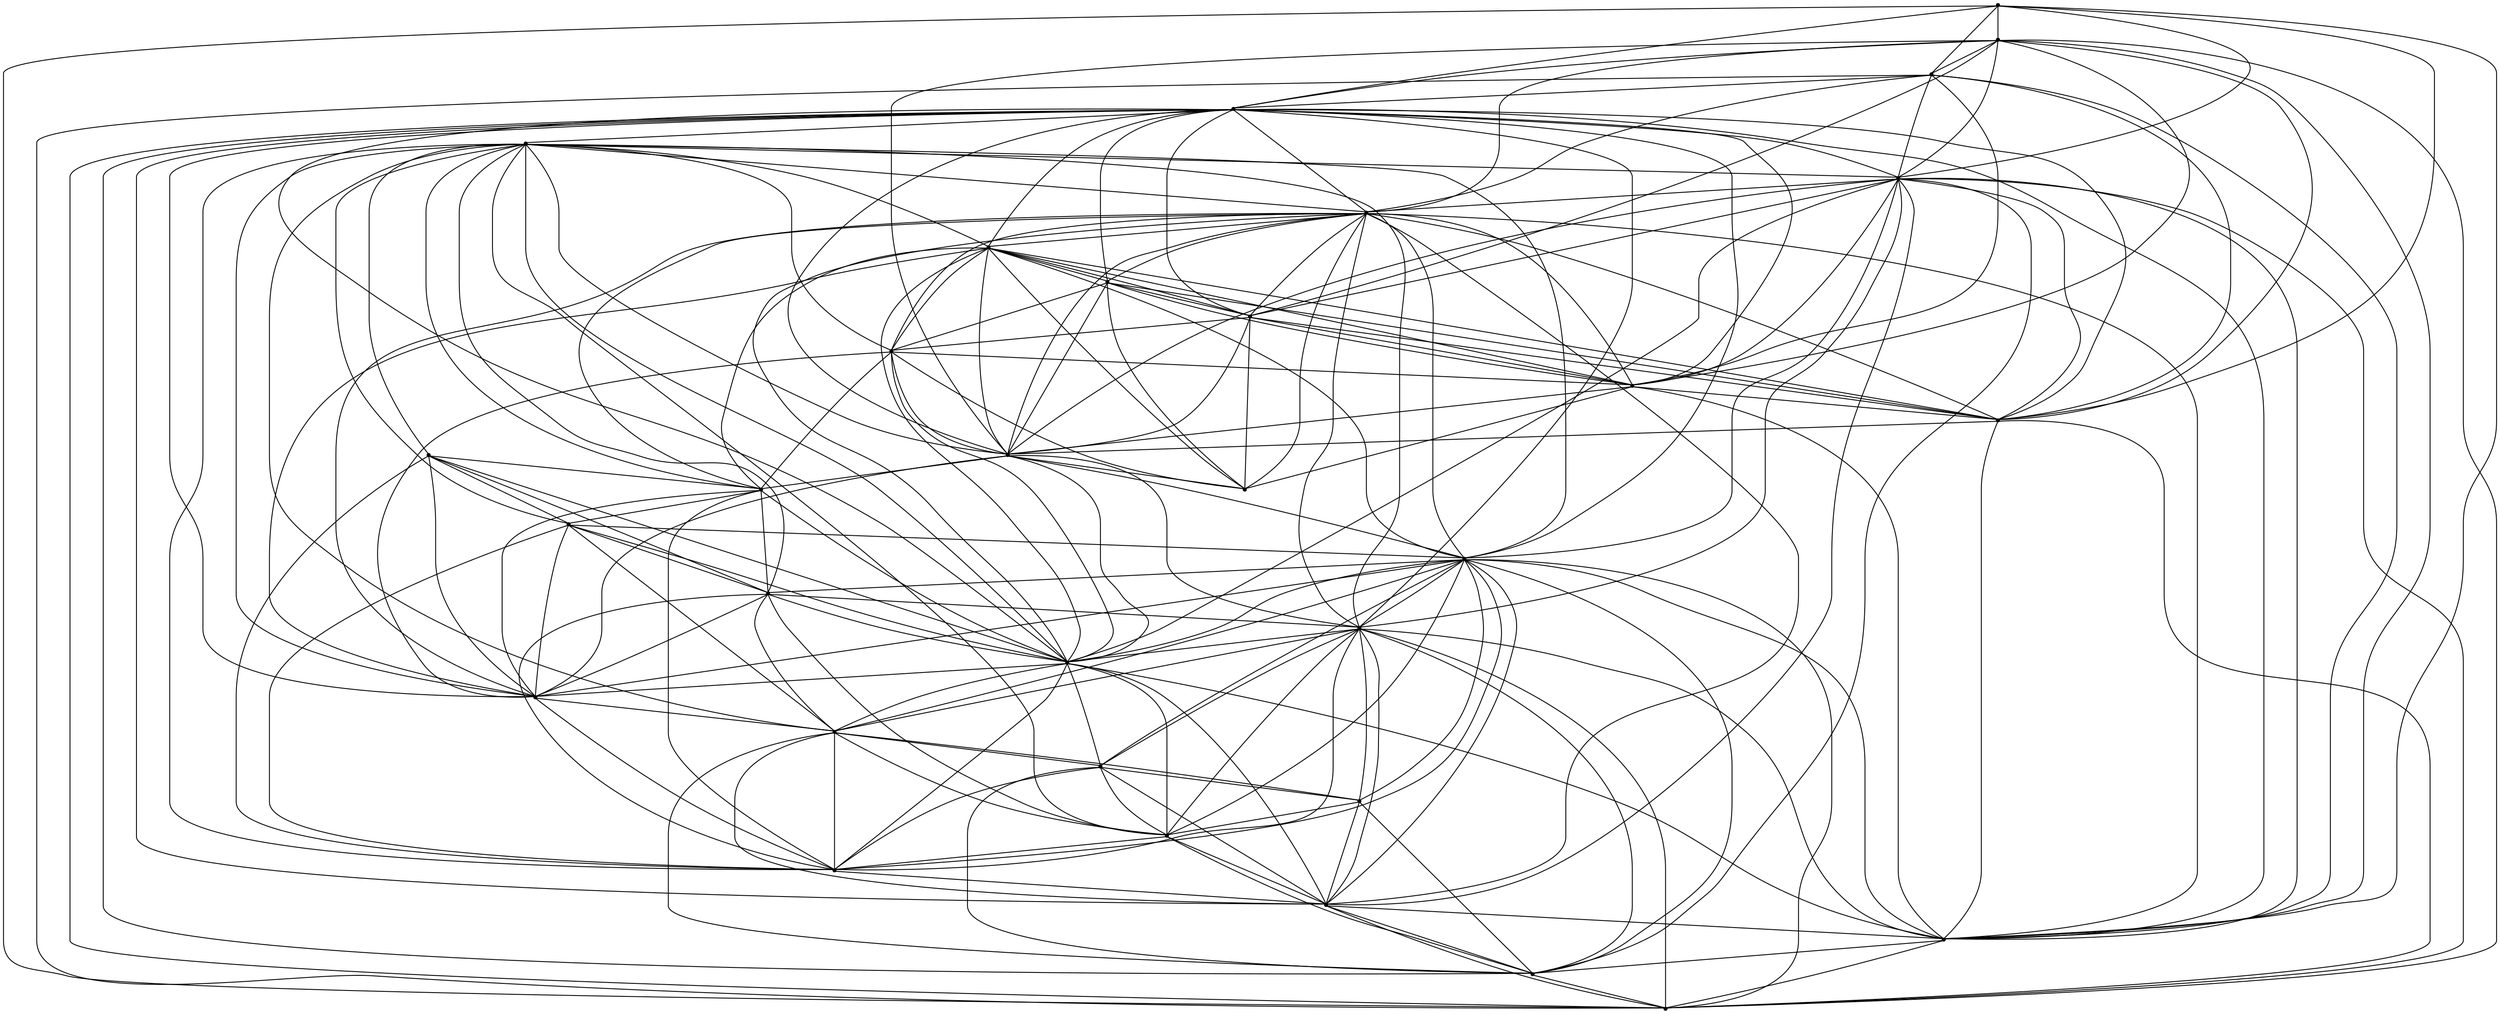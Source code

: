 graph {
  node [shape=point,comment="{\"directed\":false,\"doi\":\"10.4230/LIPIcs.GD.2024.23\",\"figure\":\"1 (3)\"}"]

  v0 [pos="956.0424571326859,1440.7556588503912"]
  v1 [pos="856.0149070511828,1440.7556588503912"]
  v2 [pos="956.0424571326859,1540.7592205212795"]
  v3 [pos="856.0149070511828,1540.7592205212795"]
  v4 [pos="956.0424571326859,1640.7627821921678"]
  v5 [pos="856.0149070511827,1640.7627821921678"]
  v6 [pos="956.0424571326859,1740.7663438630561"]
  v7 [pos="856.0149070511828,1740.7663438630561"]
  v8 [pos="906.0286820919343,1457.4229191288725"]
  v9 [pos="806.0011320104313,1557.4264807997608"]
  v10 [pos="906.0286820919343,1557.4264807997608"]
  v11 [pos="806.0011320104313,1457.4229191288728"]
  v12 [pos="806.0011320104312,1657.4300424706491"]
  v13 [pos="906.0286820919343,1657.4300424706491"]
  v14 [pos="806.0011320104313,1757.4336041415374"]
  v15 [pos="906.0286820919343,1757.4336041415374"]
  v16 [pos="755.9873569696797,1440.7556588503915"]
  v17 [pos="755.9873569696797,1540.7592205212795"]
  v18 [pos="755.9873569696797,1640.7627821921678"]
  v19 [pos="755.9873569696797,1740.7663438630561"]
  v20 [pos="705.9735819289281,1557.4264807997608"]
  v21 [pos="705.9735819289281,1457.4229191288728"]
  v22 [pos="705.9735819289281,1657.4300424706491"]
  v23 [pos="705.9735819289281,1757.4336041415374"]
  v24 [pos="655.9598068881766,1440.7556588503912"]
  v25 [pos="655.9598068881766,1540.7592205212795"]
  v26 [pos="655.9598068881766,1640.7627821921678"]
  v27 [pos="655.9598068881767,1740.7663438630561"]
  v28 [pos="605.946031847425,1557.4264807997608"]
  v29 [pos="605.946031847425,1457.4229191288728"]
  v30 [pos="605.946031847425,1657.4300424706491"]
  v31 [pos="605.946031847425,1757.4336041415374"]

  v0 -- v1 [id="-1",pos="956.0424571326859,1440.7556588503912 856.0149070511828,1440.7556588503912 856.0149070511828,1440.7556588503912 856.0149070511828,1440.7556588503912"]
  v2 -- v1 [id="-2",pos="956.0424571326859,1540.7592205212795 856.0149070511828,1440.7556588503912 856.0149070511828,1440.7556588503912 856.0149070511828,1440.7556588503912"]
  v2 -- v3 [id="-3",pos="956.0424571326859,1540.7592205212795 856.0149070511828,1540.7592205212795 856.0149070511828,1540.7592205212795 856.0149070511828,1540.7592205212795"]
  v31 -- v19 [id="-4",pos="605.946031847425,1757.4336041415374 755.9873569696797,1740.7663438630561 755.9873569696797,1740.7663438630561 755.9873569696797,1740.7663438630561"]
  v31 -- v30 [id="-5",pos="605.946031847425,1757.4336041415374 605.946031847425,1657.4300424706491 605.946031847425,1657.4300424706491 605.946031847425,1657.4300424706491"]
  v31 -- v26 [id="-6",pos="605.946031847425,1757.4336041415374 655.9598068881766,1640.7627821921678 655.9598068881766,1640.7627821921678 655.9598068881766,1640.7627821921678"]
  v31 -- v23 [id="-7",pos="605.946031847425,1757.4336041415374 705.9735819289281,1757.4336041415374 705.9735819289281,1757.4336041415374 705.9735819289281,1757.4336041415374"]
  v31 -- v27 [id="-8",pos="605.946031847425,1757.4336041415374 655.9598068881767,1740.7663438630561 655.9598068881767,1740.7663438630561 655.9598068881767,1740.7663438630561"]
  v31 -- v18 [id="-9",pos="605.946031847425,1757.4336041415374 755.9873569696797,1640.7627821921678 755.9873569696797,1640.7627821921678 755.9873569696797,1640.7627821921678"]
  v30 -- v28 [id="-10",pos="605.946031847425,1657.4300424706491 605.946031847425,1557.4264807997608 605.946031847425,1557.4264807997608 605.946031847425,1557.4264807997608"]
  v30 -- v18 [id="-11",pos="605.946031847425,1657.4300424706491 755.9873569696797,1640.7627821921678 755.9873569696797,1640.7627821921678 755.9873569696797,1640.7627821921678"]
  v30 -- v27 [id="-12",pos="605.946031847425,1657.4300424706491 655.9598068881767,1740.7663438630561 655.9598068881767,1740.7663438630561 655.9598068881767,1740.7663438630561"]
  v30 -- v25 [id="-13",pos="605.946031847425,1657.4300424706491 655.9598068881766,1540.7592205212795 655.9598068881766,1540.7592205212795 655.9598068881766,1540.7592205212795"]
  v30 -- v19 [id="-14",pos="605.946031847425,1657.4300424706491 755.9873569696797,1740.7663438630561 755.9873569696797,1740.7663438630561 755.9873569696797,1740.7663438630561"]
  v30 -- v22 [id="-15",pos="605.946031847425,1657.4300424706491 705.9735819289281,1657.4300424706491 705.9735819289281,1657.4300424706491 705.9735819289281,1657.4300424706491"]
  v30 -- v26 [id="-16",pos="605.946031847425,1657.4300424706491 655.9598068881766,1640.7627821921678 655.9598068881766,1640.7627821921678 655.9598068881766,1640.7627821921678"]
  v30 -- v17 [id="-17",pos="605.946031847425,1657.4300424706491 755.9873569696797,1540.7592205212795 755.9873569696797,1540.7592205212795 755.9873569696797,1540.7592205212795"]
  v28 -- v18 [id="-18",pos="605.946031847425,1557.4264807997608 755.9873569696797,1640.7627821921678 755.9873569696797,1640.7627821921678 755.9873569696797,1640.7627821921678"]
  v28 -- v16 [id="-19",pos="605.946031847425,1557.4264807997608 755.9873569696797,1440.7556588503915 755.9873569696797,1440.7556588503915 755.9873569696797,1440.7556588503915"]
  v28 -- v24 [id="-20",pos="605.946031847425,1557.4264807997608 655.9598068881766,1440.7556588503912 655.9598068881766,1440.7556588503912 655.9598068881766,1440.7556588503912"]
  v28 -- v26 [id="-21",pos="605.946031847425,1557.4264807997608 655.9598068881766,1640.7627821921678 655.9598068881766,1640.7627821921678 655.9598068881766,1640.7627821921678"]
  v28 -- v20 [id="-22",pos="605.946031847425,1557.4264807997608 705.9735819289281,1557.4264807997608 705.9735819289281,1557.4264807997608 705.9735819289281,1557.4264807997608"]
  v28 -- v25 [id="-23",pos="605.946031847425,1557.4264807997608 655.9598068881766,1540.7592205212795 655.9598068881766,1540.7592205212795 655.9598068881766,1540.7592205212795"]
  v28 -- v17 [id="-24",pos="605.946031847425,1557.4264807997608 755.9873569696797,1540.7592205212795 755.9873569696797,1540.7592205212795 755.9873569696797,1540.7592205212795"]
  v28 -- v29 [id="-25",pos="605.946031847425,1557.4264807997608 605.946031847425,1457.4229191288728 605.946031847425,1457.4229191288728 605.946031847425,1457.4229191288728"]
  v29 -- v17 [id="-26",pos="605.946031847425,1457.4229191288728 755.9873569696797,1540.7592205212795 755.9873569696797,1540.7592205212795 755.9873569696797,1540.7592205212795"]
  v29 -- v25 [id="-27",pos="605.946031847425,1457.4229191288728 655.9598068881766,1540.7592205212795 655.9598068881766,1540.7592205212795 655.9598068881766,1540.7592205212795"]
  v29 -- v16 [id="-28",pos="605.946031847425,1457.4229191288728 755.9873569696797,1440.7556588503915 755.9873569696797,1440.7556588503915 755.9873569696797,1440.7556588503915"]
  v29 -- v24 [id="-29",pos="605.946031847425,1457.4229191288728 655.9598068881766,1440.7556588503912 655.9598068881766,1440.7556588503912 655.9598068881766,1440.7556588503912"]
  v29 -- v21 [id="-30",pos="605.946031847425,1457.4229191288728 705.9735819289281,1457.4229191288728 705.9735819289281,1457.4229191288728 705.9735819289281,1457.4229191288728"]
  v27 -- v22 [id="-31",pos="655.9598068881767,1740.7663438630561 705.9735819289281,1657.4300424706491 705.9735819289281,1657.4300424706491 705.9735819289281,1657.4300424706491"]
  v27 -- v18 [id="-32",pos="655.9598068881767,1740.7663438630561 755.9873569696797,1640.7627821921678 755.9873569696797,1640.7627821921678 755.9873569696797,1640.7627821921678"]
  v27 -- v26 [id="-33",pos="655.9598068881767,1740.7663438630561 655.9598068881766,1640.7627821921678 655.9598068881766,1640.7627821921678 655.9598068881766,1640.7627821921678"]
  v27 -- v12 [id="-34",pos="655.9598068881767,1740.7663438630561 806.0011320104312,1657.4300424706491 806.0011320104312,1657.4300424706491 806.0011320104312,1657.4300424706491"]
  v27 -- v14 [id="-35",pos="655.9598068881767,1740.7663438630561 806.0011320104313,1757.4336041415374 806.0011320104313,1757.4336041415374 806.0011320104313,1757.4336041415374"]
  v27 -- v23 [id="-36",pos="655.9598068881767,1740.7663438630561 705.9735819289281,1757.4336041415374 705.9735819289281,1757.4336041415374 705.9735819289281,1757.4336041415374"]
  v26 -- v20 [id="-37",pos="655.9598068881766,1640.7627821921678 705.9735819289281,1557.4264807997608 705.9735819289281,1557.4264807997608 705.9735819289281,1557.4264807997608"]
  v26 -- v9 [id="-38",pos="655.9598068881766,1640.7627821921678 806.0011320104313,1557.4264807997608 806.0011320104313,1557.4264807997608 806.0011320104313,1557.4264807997608"]
  v26 -- v14 [id="-39",pos="655.9598068881766,1640.7627821921678 806.0011320104313,1757.4336041415374 806.0011320104313,1757.4336041415374 806.0011320104313,1757.4336041415374"]
  v26 -- v12 [id="-40",pos="655.9598068881766,1640.7627821921678 806.0011320104312,1657.4300424706491 806.0011320104312,1657.4300424706491 806.0011320104312,1657.4300424706491"]
  v26 -- v22 [id="-41",pos="655.9598068881766,1640.7627821921678 705.9735819289281,1657.4300424706491 705.9735819289281,1657.4300424706491 705.9735819289281,1657.4300424706491"]
  v26 -- v17 [id="-42",pos="655.9598068881766,1640.7627821921678 755.9873569696797,1540.7592205212795 755.9873569696797,1540.7592205212795 755.9873569696797,1540.7592205212795"]
  v26 -- v25 [id="-43",pos="655.9598068881766,1640.7627821921678 655.9598068881766,1540.7592205212795 655.9598068881766,1540.7592205212795 655.9598068881766,1540.7592205212795"]
  v26 -- v23 [id="-44",pos="655.9598068881766,1640.7627821921678 705.9735819289281,1757.4336041415374 705.9735819289281,1757.4336041415374 705.9735819289281,1757.4336041415374"]
  v25 -- v9 [id="-45",pos="655.9598068881766,1540.7592205212795 806.0011320104313,1557.4264807997608 806.0011320104313,1557.4264807997608 806.0011320104313,1557.4264807997608"]
  v25 -- v16 [id="-46",pos="655.9598068881766,1540.7592205212795 755.9873569696797,1440.7556588503915 755.9873569696797,1440.7556588503915 755.9873569696797,1440.7556588503915"]
  v25 -- v11 [id="-47",pos="655.9598068881766,1540.7592205212795 806.0011320104313,1457.4229191288728 806.0011320104313,1457.4229191288728 806.0011320104313,1457.4229191288728"]
  v25 -- v12 [id="-48",pos="655.9598068881766,1540.7592205212795 806.0011320104312,1657.4300424706491 806.0011320104312,1657.4300424706491 806.0011320104312,1657.4300424706491"]
  v25 -- v24 [id="-49",pos="655.9598068881766,1540.7592205212795 655.9598068881766,1440.7556588503912 655.9598068881766,1440.7556588503912 655.9598068881766,1440.7556588503912"]
  v25 -- v22 [id="-50",pos="655.9598068881766,1540.7592205212795 705.9735819289281,1657.4300424706491 705.9735819289281,1657.4300424706491 705.9735819289281,1657.4300424706491"]
  v25 -- v21 [id="-51",pos="655.9598068881766,1540.7592205212795 705.9735819289281,1457.4229191288728 705.9735819289281,1457.4229191288728 705.9735819289281,1457.4229191288728"]
  v25 -- v20 [id="-52",pos="655.9598068881766,1540.7592205212795 705.9735819289281,1557.4264807997608 705.9735819289281,1557.4264807997608 705.9735819289281,1557.4264807997608"]
  v24 -- v20 [id="-53",pos="655.9598068881766,1440.7556588503912 705.9735819289281,1557.4264807997608 705.9735819289281,1557.4264807997608 705.9735819289281,1557.4264807997608"]
  v24 -- v11 [id="-54",pos="655.9598068881766,1440.7556588503912 806.0011320104313,1457.4229191288728 806.0011320104313,1457.4229191288728 806.0011320104313,1457.4229191288728"]
  v24 -- v9 [id="-55",pos="655.9598068881766,1440.7556588503912 806.0011320104313,1557.4264807997608 806.0011320104313,1557.4264807997608 806.0011320104313,1557.4264807997608"]
  v24 -- v21 [id="-56",pos="655.9598068881766,1440.7556588503912 705.9735819289281,1457.4229191288728 705.9735819289281,1457.4229191288728 705.9735819289281,1457.4229191288728"]
  v23 -- v30 [id="-57",pos="705.9735819289281,1757.4336041415374 605.946031847425,1657.4300424706491 605.946031847425,1657.4300424706491 605.946031847425,1657.4300424706491"]
  v23 -- v22 [id="-58",pos="705.9735819289281,1757.4336041415374 705.9735819289281,1657.4300424706491 705.9735819289281,1657.4300424706491 705.9735819289281,1657.4300424706491"]
  v23 -- v7 [id="-59",pos="705.9735819289281,1757.4336041415374 856.0149070511828,1740.7663438630561 856.0149070511828,1740.7663438630561 856.0149070511828,1740.7663438630561"]
  v23 -- v14 [id="-60",pos="705.9735819289281,1757.4336041415374 806.0011320104313,1757.4336041415374 806.0011320104313,1757.4336041415374 806.0011320104313,1757.4336041415374"]
  v23 -- v18 [id="-61",pos="705.9735819289281,1757.4336041415374 755.9873569696797,1640.7627821921678 755.9873569696797,1640.7627821921678 755.9873569696797,1640.7627821921678"]
  v23 -- v19 [id="-62",pos="705.9735819289281,1757.4336041415374 755.9873569696797,1740.7663438630561 755.9873569696797,1740.7663438630561 755.9873569696797,1740.7663438630561"]
  v23 -- v5 [id="-63",pos="705.9735819289281,1757.4336041415374 856.0149070511827,1640.7627821921678 856.0149070511827,1640.7627821921678 856.0149070511827,1640.7627821921678"]
  v22 -- v7 [id="-64",pos="705.9735819289281,1657.4300424706491 856.0149070511828,1740.7663438630561 856.0149070511828,1740.7663438630561 856.0149070511828,1740.7663438630561"]
  v22 -- v3 [id="-65",pos="705.9735819289281,1657.4300424706491 856.0149070511828,1540.7592205212795 856.0149070511828,1540.7592205212795 856.0149070511828,1540.7592205212795"]
  v22 -- v20 [id="-66",pos="705.9735819289281,1657.4300424706491 705.9735819289281,1557.4264807997608 705.9735819289281,1557.4264807997608 705.9735819289281,1557.4264807997608"]
  v22 -- v12 [id="-67",pos="705.9735819289281,1657.4300424706491 806.0011320104312,1657.4300424706491 806.0011320104312,1657.4300424706491 806.0011320104312,1657.4300424706491"]
  v22 -- v28 [id="-68",pos="705.9735819289281,1657.4300424706491 605.946031847425,1557.4264807997608 605.946031847425,1557.4264807997608 605.946031847425,1557.4264807997608"]
  v22 -- v31 [id="-69",pos="705.9735819289281,1657.4300424706491 605.946031847425,1757.4336041415374 605.946031847425,1757.4336041415374 605.946031847425,1757.4336041415374"]
  v22 -- v17 [id="-70",pos="705.9735819289281,1657.4300424706491 755.9873569696797,1540.7592205212795 755.9873569696797,1540.7592205212795 755.9873569696797,1540.7592205212795"]
  v22 -- v18 [id="-71",pos="705.9735819289281,1657.4300424706491 755.9873569696797,1640.7627821921678 755.9873569696797,1640.7627821921678 755.9873569696797,1640.7627821921678"]
  v22 -- v5 [id="-72",pos="705.9735819289281,1657.4300424706491 856.0149070511827,1640.7627821921678 856.0149070511827,1640.7627821921678 856.0149070511827,1640.7627821921678"]
  v22 -- v19 [id="-73",pos="705.9735819289281,1657.4300424706491 755.9873569696797,1740.7663438630561 755.9873569696797,1740.7663438630561 755.9873569696797,1740.7663438630561"]
  v20 -- v3 [id="-74",pos="705.9735819289281,1557.4264807997608 856.0149070511828,1540.7592205212795 856.0149070511828,1540.7592205212795 856.0149070511828,1540.7592205212795"]
  v20 -- v30 [id="-75",pos="705.9735819289281,1557.4264807997608 605.946031847425,1657.4300424706491 605.946031847425,1657.4300424706491 605.946031847425,1657.4300424706491"]
  v20 -- v5 [id="-76",pos="705.9735819289281,1557.4264807997608 856.0149070511827,1640.7627821921678 856.0149070511827,1640.7627821921678 856.0149070511827,1640.7627821921678"]
  v20 -- v1 [id="-77",pos="705.9735819289281,1557.4264807997608 856.0149070511828,1440.7556588503912 856.0149070511828,1440.7556588503912 856.0149070511828,1440.7556588503912"]
  v20 -- v18 [id="-78",pos="705.9735819289281,1557.4264807997608 755.9873569696797,1640.7627821921678 755.9873569696797,1640.7627821921678 755.9873569696797,1640.7627821921678"]
  v20 -- v9 [id="-79",pos="705.9735819289281,1557.4264807997608 806.0011320104313,1557.4264807997608 806.0011320104313,1557.4264807997608 806.0011320104313,1557.4264807997608"]
  v20 -- v21 [id="-80",pos="705.9735819289281,1557.4264807997608 705.9735819289281,1457.4229191288728 705.9735819289281,1457.4229191288728 705.9735819289281,1457.4229191288728"]
  v20 -- v17 [id="-81",pos="705.9735819289281,1557.4264807997608 755.9873569696797,1540.7592205212795 755.9873569696797,1540.7592205212795 755.9873569696797,1540.7592205212795"]
  v20 -- v16 [id="-82",pos="705.9735819289281,1557.4264807997608 755.9873569696797,1440.7556588503915 755.9873569696797,1440.7556588503915 755.9873569696797,1440.7556588503915"]
  v20 -- v29 [id="-83",pos="705.9735819289281,1557.4264807997608 605.946031847425,1457.4229191288728 605.946031847425,1457.4229191288728 605.946031847425,1457.4229191288728"]
  v21 -- v17 [id="-84",pos="705.9735819289281,1457.4229191288728 755.9873569696797,1540.7592205212795 755.9873569696797,1540.7592205212795 755.9873569696797,1540.7592205212795"]
  v21 -- v28 [id="-85",pos="705.9735819289281,1457.4229191288728 605.946031847425,1557.4264807997608 605.946031847425,1557.4264807997608 605.946031847425,1557.4264807997608"]
  v21 -- v3 [id="-86",pos="705.9735819289281,1457.4229191288728 856.0149070511828,1540.7592205212795 856.0149070511828,1540.7592205212795 856.0149070511828,1540.7592205212795"]
  v21 -- v1 [id="-87",pos="705.9735819289281,1457.4229191288728 856.0149070511828,1440.7556588503912 856.0149070511828,1440.7556588503912 856.0149070511828,1440.7556588503912"]
  v21 -- v16 [id="-88",pos="705.9735819289281,1457.4229191288728 755.9873569696797,1440.7556588503915 755.9873569696797,1440.7556588503915 755.9873569696797,1440.7556588503915"]
  v21 -- v11 [id="-89",pos="705.9735819289281,1457.4229191288728 806.0011320104313,1457.4229191288728 806.0011320104313,1457.4229191288728 806.0011320104313,1457.4229191288728"]
  v19 -- v18 [id="-90",pos="755.9873569696797,1740.7663438630561 755.9873569696797,1640.7627821921678 755.9873569696797,1640.7627821921678 755.9873569696797,1640.7627821921678"]
  v19 -- v15 [id="-91",pos="755.9873569696797,1740.7663438630561 906.0286820919343,1757.4336041415374 906.0286820919343,1757.4336041415374 906.0286820919343,1757.4336041415374"]
  v19 -- v5 [id="-92",pos="755.9873569696797,1740.7663438630561 856.0149070511827,1640.7627821921678 856.0149070511827,1640.7627821921678 856.0149070511827,1640.7627821921678"]
  v19 -- v12 [id="-93",pos="755.9873569696797,1740.7663438630561 806.0011320104312,1657.4300424706491 806.0011320104312,1657.4300424706491 806.0011320104312,1657.4300424706491"]
  v19 -- v13 [id="-94",pos="755.9873569696797,1740.7663438630561 906.0286820919343,1657.4300424706491 906.0286820919343,1657.4300424706491 906.0286820919343,1657.4300424706491"]
  v19 -- v26 [id="-95",pos="755.9873569696797,1740.7663438630561 655.9598068881766,1640.7627821921678 655.9598068881766,1640.7627821921678 655.9598068881766,1640.7627821921678"]
  v19 -- v27 [id="-96",pos="755.9873569696797,1740.7663438630561 655.9598068881767,1740.7663438630561 655.9598068881767,1740.7663438630561 655.9598068881767,1740.7663438630561"]
  v19 -- v14 [id="-97",pos="755.9873569696797,1740.7663438630561 806.0011320104313,1757.4336041415374 806.0011320104313,1757.4336041415374 806.0011320104313,1757.4336041415374"]
  v18 -- v3 [id="-98",pos="755.9873569696797,1640.7627821921678 856.0149070511828,1540.7592205212795 856.0149070511828,1540.7592205212795 856.0149070511828,1540.7592205212795"]
  v18 -- v10 [id="-99",pos="755.9873569696797,1640.7627821921678 906.0286820919343,1557.4264807997608 906.0286820919343,1557.4264807997608 906.0286820919343,1557.4264807997608"]
  v18 -- v15 [id="-100",pos="755.9873569696797,1640.7627821921678 906.0286820919343,1757.4336041415374 906.0286820919343,1757.4336041415374 906.0286820919343,1757.4336041415374"]
  v18 -- v13 [id="-101",pos="755.9873569696797,1640.7627821921678 906.0286820919343,1657.4300424706491 906.0286820919343,1657.4300424706491 906.0286820919343,1657.4300424706491"]
  v18 -- v14 [id="-102",pos="755.9873569696797,1640.7627821921678 806.0011320104313,1757.4336041415374 806.0011320104313,1757.4336041415374 806.0011320104313,1757.4336041415374"]
  v18 -- v12 [id="-103",pos="755.9873569696797,1640.7627821921678 806.0011320104312,1657.4300424706491 806.0011320104312,1657.4300424706491 806.0011320104312,1657.4300424706491"]
  v18 -- v26 [id="-104",pos="755.9873569696797,1640.7627821921678 655.9598068881766,1640.7627821921678 655.9598068881766,1640.7627821921678 655.9598068881766,1640.7627821921678"]
  v18 -- v9 [id="-105",pos="755.9873569696797,1640.7627821921678 806.0011320104313,1557.4264807997608 806.0011320104313,1557.4264807997608 806.0011320104313,1557.4264807997608"]
  v18 -- v17 [id="-106",pos="755.9873569696797,1640.7627821921678 755.9873569696797,1540.7592205212795 755.9873569696797,1540.7592205212795 755.9873569696797,1540.7592205212795"]
  v18 -- v25 [id="-107",pos="755.9873569696797,1640.7627821921678 655.9598068881766,1540.7592205212795 655.9598068881766,1540.7592205212795 655.9598068881766,1540.7592205212795"]
  v17 -- v25 [id="-108",pos="755.9873569696797,1540.7592205212795 655.9598068881766,1540.7592205212795 655.9598068881766,1540.7592205212795 655.9598068881766,1540.7592205212795"]
  v17 -- v16 [id="-109",pos="755.9873569696797,1540.7592205212795 755.9873569696797,1440.7556588503915 755.9873569696797,1440.7556588503915 755.9873569696797,1440.7556588503915"]
  v17 -- v24 [id="-110",pos="755.9873569696797,1540.7592205212795 655.9598068881766,1440.7556588503912 655.9598068881766,1440.7556588503912 655.9598068881766,1440.7556588503912"]
  v17 -- v12 [id="-111",pos="755.9873569696797,1540.7592205212795 806.0011320104312,1657.4300424706491 806.0011320104312,1657.4300424706491 806.0011320104312,1657.4300424706491"]
  v17 -- v1 [id="-112",pos="755.9873569696797,1540.7592205212795 856.0149070511828,1440.7556588503912 856.0149070511828,1440.7556588503912 856.0149070511828,1440.7556588503912"]
  v17 -- v10 [id="-113",pos="755.9873569696797,1540.7592205212795 906.0286820919343,1557.4264807997608 906.0286820919343,1557.4264807997608 906.0286820919343,1557.4264807997608"]
  v17 -- v13 [id="-114",pos="755.9873569696797,1540.7592205212795 906.0286820919343,1657.4300424706491 906.0286820919343,1657.4300424706491 906.0286820919343,1657.4300424706491"]
  v17 -- v8 [id="-115",pos="755.9873569696797,1540.7592205212795 906.0286820919343,1457.4229191288725 906.0286820919343,1457.4229191288725 906.0286820919343,1457.4229191288725"]
  v17 -- v9 [id="-116",pos="755.9873569696797,1540.7592205212795 806.0011320104313,1557.4264807997608 806.0011320104313,1557.4264807997608 806.0011320104313,1557.4264807997608"]
  v17 -- v11 [id="-117",pos="755.9873569696797,1540.7592205212795 806.0011320104313,1457.4229191288728 806.0011320104313,1457.4229191288728 806.0011320104313,1457.4229191288728"]
  v16 -- v10 [id="-118",pos="755.9873569696797,1440.7556588503915 906.0286820919343,1557.4264807997608 906.0286820919343,1557.4264807997608 906.0286820919343,1557.4264807997608"]
  v16 -- v8 [id="-119",pos="755.9873569696797,1440.7556588503915 906.0286820919343,1457.4229191288725 906.0286820919343,1457.4229191288725 906.0286820919343,1457.4229191288725"]
  v16 -- v24 [id="-120",pos="755.9873569696797,1440.7556588503915 655.9598068881766,1440.7556588503912 655.9598068881766,1440.7556588503912 655.9598068881766,1440.7556588503912"]
  v16 -- v11 [id="-121",pos="755.9873569696797,1440.7556588503915 806.0011320104313,1457.4229191288728 806.0011320104313,1457.4229191288728 806.0011320104313,1457.4229191288728"]
  v16 -- v9 [id="-122",pos="755.9873569696797,1440.7556588503915 806.0011320104313,1557.4264807997608 806.0011320104313,1557.4264807997608 806.0011320104313,1557.4264807997608"]
  v14 -- v4 [id="-123",pos="806.0011320104313,1757.4336041415374 956.0424571326859,1640.7627821921678 956.0424571326859,1640.7627821921678 956.0424571326859,1640.7627821921678"]
  v14 -- v15 [id="-124",pos="806.0011320104313,1757.4336041415374 906.0286820919343,1757.4336041415374 906.0286820919343,1757.4336041415374 906.0286820919343,1757.4336041415374"]
  v14 -- v22 [id="-125",pos="806.0011320104313,1757.4336041415374 705.9735819289281,1657.4300424706491 705.9735819289281,1657.4300424706491 705.9735819289281,1657.4300424706491"]
  v14 -- v5 [id="-126",pos="806.0011320104313,1757.4336041415374 856.0149070511827,1640.7627821921678 856.0149070511827,1640.7627821921678 856.0149070511827,1640.7627821921678"]
  v14 -- v6 [id="-127",pos="806.0011320104313,1757.4336041415374 956.0424571326859,1740.7663438630561 956.0424571326859,1740.7663438630561 956.0424571326859,1740.7663438630561"]
  v14 -- v12 [id="-128",pos="806.0011320104313,1757.4336041415374 806.0011320104312,1657.4300424706491 806.0011320104312,1657.4300424706491 806.0011320104312,1657.4300424706491"]
  v14 -- v7 [id="-129",pos="806.0011320104313,1757.4336041415374 856.0149070511828,1740.7663438630561 856.0149070511828,1740.7663438630561 856.0149070511828,1740.7663438630561"]
  v12 -- v23 [id="-130",pos="806.0011320104312,1657.4300424706491 705.9735819289281,1757.4336041415374 705.9735819289281,1757.4336041415374 705.9735819289281,1757.4336041415374"]
  v12 -- v13 [id="-131",pos="806.0011320104312,1657.4300424706491 906.0286820919343,1657.4300424706491 906.0286820919343,1657.4300424706491 906.0286820919343,1657.4300424706491"]
  v12 -- v20 [id="-132",pos="806.0011320104312,1657.4300424706491 705.9735819289281,1557.4264807997608 705.9735819289281,1557.4264807997608 705.9735819289281,1557.4264807997608"]
  v12 -- v6 [id="-133",pos="806.0011320104312,1657.4300424706491 956.0424571326859,1740.7663438630561 956.0424571326859,1740.7663438630561 956.0424571326859,1740.7663438630561"]
  v12 -- v3 [id="-134",pos="806.0011320104312,1657.4300424706491 856.0149070511828,1540.7592205212795 856.0149070511828,1540.7592205212795 856.0149070511828,1540.7592205212795"]
  v12 -- v4 [id="-135",pos="806.0011320104312,1657.4300424706491 956.0424571326859,1640.7627821921678 956.0424571326859,1640.7627821921678 956.0424571326859,1640.7627821921678"]
  v12 -- v7 [id="-136",pos="806.0011320104312,1657.4300424706491 856.0149070511828,1740.7663438630561 856.0149070511828,1740.7663438630561 856.0149070511828,1740.7663438630561"]
  v12 -- v5 [id="-137",pos="806.0011320104312,1657.4300424706491 856.0149070511827,1640.7627821921678 856.0149070511827,1640.7627821921678 856.0149070511827,1640.7627821921678"]
  v12 -- v9 [id="-138",pos="806.0011320104312,1657.4300424706491 806.0011320104313,1557.4264807997608 806.0011320104313,1557.4264807997608 806.0011320104313,1557.4264807997608"]
  v12 -- v2 [id="-139",pos="806.0011320104312,1657.4300424706491 956.0424571326859,1540.7592205212795 956.0424571326859,1540.7592205212795 956.0424571326859,1540.7592205212795"]
  v9 -- v11 [id="-140",pos="806.0011320104313,1557.4264807997608 806.0011320104313,1457.4229191288728 806.0011320104313,1457.4229191288728 806.0011320104313,1457.4229191288728"]
  v9 -- v0 [id="-141",pos="806.0011320104313,1557.4264807997608 956.0424571326859,1440.7556588503912 956.0424571326859,1440.7556588503912 956.0424571326859,1440.7556588503912"]
  v9 -- v22 [id="-142",pos="806.0011320104313,1557.4264807997608 705.9735819289281,1657.4300424706491 705.9735819289281,1657.4300424706491 705.9735819289281,1657.4300424706491"]
  v9 -- v2 [id="-143",pos="806.0011320104313,1557.4264807997608 956.0424571326859,1540.7592205212795 956.0424571326859,1540.7592205212795 956.0424571326859,1540.7592205212795"]
  v9 -- v4 [id="-144",pos="806.0011320104313,1557.4264807997608 956.0424571326859,1640.7627821921678 956.0424571326859,1640.7627821921678 956.0424571326859,1640.7627821921678"]
  v9 -- v5 [id="-145",pos="806.0011320104313,1557.4264807997608 856.0149070511827,1640.7627821921678 856.0149070511827,1640.7627821921678 856.0149070511827,1640.7627821921678"]
  v9 -- v10 [id="-146",pos="806.0011320104313,1557.4264807997608 906.0286820919343,1557.4264807997608 906.0286820919343,1557.4264807997608 906.0286820919343,1557.4264807997608"]
  v9 -- v3 [id="-147",pos="806.0011320104313,1557.4264807997608 856.0149070511828,1540.7592205212795 856.0149070511828,1540.7592205212795 856.0149070511828,1540.7592205212795"]
  v9 -- v1 [id="-148",pos="806.0011320104313,1557.4264807997608 856.0149070511828,1440.7556588503912 856.0149070511828,1440.7556588503912 856.0149070511828,1440.7556588503912"]
  v9 -- v21 [id="-149",pos="806.0011320104313,1557.4264807997608 705.9735819289281,1457.4229191288728 705.9735819289281,1457.4229191288728 705.9735819289281,1457.4229191288728"]
  v11 -- v0 [id="-150",pos="806.0011320104313,1457.4229191288728 956.0424571326859,1440.7556588503912 956.0424571326859,1440.7556588503912 956.0424571326859,1440.7556588503912"]
  v11 -- v2 [id="-151",pos="806.0011320104313,1457.4229191288728 956.0424571326859,1540.7592205212795 956.0424571326859,1540.7592205212795 956.0424571326859,1540.7592205212795"]
  v11 -- v20 [id="-152",pos="806.0011320104313,1457.4229191288728 705.9735819289281,1557.4264807997608 705.9735819289281,1557.4264807997608 705.9735819289281,1557.4264807997608"]
  v11 -- v3 [id="-153",pos="806.0011320104313,1457.4229191288728 856.0149070511828,1540.7592205212795 856.0149070511828,1540.7592205212795 856.0149070511828,1540.7592205212795"]
  v11 -- v1 [id="-154",pos="806.0011320104313,1457.4229191288728 856.0149070511828,1440.7556588503912 856.0149070511828,1440.7556588503912 856.0149070511828,1440.7556588503912"]
  v11 -- v8 [id="-155",pos="806.0011320104313,1457.4229191288728 906.0286820919343,1457.4229191288725 906.0286820919343,1457.4229191288725 906.0286820919343,1457.4229191288725"]
  v7 -- v13 [id="-156",pos="856.0149070511828,1740.7663438630561 906.0286820919343,1657.4300424706491 906.0286820919343,1657.4300424706491 906.0286820919343,1657.4300424706491"]
  v7 -- v18 [id="-157",pos="856.0149070511828,1740.7663438630561 755.9873569696797,1640.7627821921678 755.9873569696797,1640.7627821921678 755.9873569696797,1640.7627821921678"]
  v7 -- v19 [id="-158",pos="856.0149070511828,1740.7663438630561 755.9873569696797,1740.7663438630561 755.9873569696797,1740.7663438630561 755.9873569696797,1740.7663438630561"]
  v7 -- v5 [id="-159",pos="856.0149070511828,1740.7663438630561 856.0149070511827,1640.7627821921678 856.0149070511827,1640.7627821921678 856.0149070511827,1640.7627821921678"]
  v7 -- v4 [id="-160",pos="856.0149070511828,1740.7663438630561 956.0424571326859,1640.7627821921678 956.0424571326859,1640.7627821921678 956.0424571326859,1640.7627821921678"]
  v7 -- v15 [id="-161",pos="856.0149070511828,1740.7663438630561 906.0286820919343,1757.4336041415374 906.0286820919343,1757.4336041415374 906.0286820919343,1757.4336041415374"]
  v5 -- v2 [id="-162",pos="856.0149070511827,1640.7627821921678 956.0424571326859,1540.7592205212795 956.0424571326859,1540.7592205212795 956.0424571326859,1540.7592205212795"]
  v5 -- v10 [id="-163",pos="856.0149070511827,1640.7627821921678 906.0286820919343,1557.4264807997608 906.0286820919343,1557.4264807997608 906.0286820919343,1557.4264807997608"]
  v5 -- v15 [id="-164",pos="856.0149070511827,1640.7627821921678 906.0286820919343,1757.4336041415374 906.0286820919343,1757.4336041415374 906.0286820919343,1757.4336041415374"]
  v5 -- v13 [id="-165",pos="856.0149070511827,1640.7627821921678 906.0286820919343,1657.4300424706491 906.0286820919343,1657.4300424706491 906.0286820919343,1657.4300424706491"]
  v5 -- v18 [id="-166",pos="856.0149070511827,1640.7627821921678 755.9873569696797,1640.7627821921678 755.9873569696797,1640.7627821921678 755.9873569696797,1640.7627821921678"]
  v5 -- v17 [id="-167",pos="856.0149070511827,1640.7627821921678 755.9873569696797,1540.7592205212795 755.9873569696797,1540.7592205212795 755.9873569696797,1540.7592205212795"]
  v5 -- v3 [id="-168",pos="856.0149070511827,1640.7627821921678 856.0149070511828,1540.7592205212795 856.0149070511828,1540.7592205212795 856.0149070511828,1540.7592205212795"]
  v3 -- v17 [id="-169",pos="856.0149070511828,1540.7592205212795 755.9873569696797,1540.7592205212795 755.9873569696797,1540.7592205212795 755.9873569696797,1540.7592205212795"]
  v3 -- v13 [id="-170",pos="856.0149070511828,1540.7592205212795 906.0286820919343,1657.4300424706491 906.0286820919343,1657.4300424706491 906.0286820919343,1657.4300424706491"]
  v3 -- v1 [id="-171",pos="856.0149070511828,1540.7592205212795 856.0149070511828,1440.7556588503912 856.0149070511828,1440.7556588503912 856.0149070511828,1440.7556588503912"]
  v3 -- v10 [id="-172",pos="856.0149070511828,1540.7592205212795 906.0286820919343,1557.4264807997608 906.0286820919343,1557.4264807997608 906.0286820919343,1557.4264807997608"]
  v3 -- v16 [id="-173",pos="856.0149070511828,1540.7592205212795 755.9873569696797,1440.7556588503915 755.9873569696797,1440.7556588503915 755.9873569696797,1440.7556588503915"]
  v3 -- v8 [id="-174",pos="856.0149070511828,1540.7592205212795 906.0286820919343,1457.4229191288725 906.0286820919343,1457.4229191288725 906.0286820919343,1457.4229191288725"]
  v3 -- v0 [id="-175",pos="856.0149070511828,1540.7592205212795 956.0424571326859,1440.7556588503912 956.0424571326859,1440.7556588503912 956.0424571326859,1440.7556588503912"]
  v1 -- v16 [id="-176",pos="856.0149070511828,1440.7556588503912 755.9873569696797,1440.7556588503915 755.9873569696797,1440.7556588503915 755.9873569696797,1440.7556588503915"]
  v1 -- v10 [id="-177",pos="856.0149070511828,1440.7556588503912 906.0286820919343,1557.4264807997608 906.0286820919343,1557.4264807997608 906.0286820919343,1557.4264807997608"]
  v1 -- v8 [id="-178",pos="856.0149070511828,1440.7556588503912 906.0286820919343,1457.4229191288725 906.0286820919343,1457.4229191288725 906.0286820919343,1457.4229191288725"]
  v15 -- v4 [id="-179",pos="906.0286820919343,1757.4336041415374 956.0424571326859,1640.7627821921678 956.0424571326859,1640.7627821921678 956.0424571326859,1640.7627821921678"]
  v15 -- v13 [id="-180",pos="906.0286820919343,1757.4336041415374 906.0286820919343,1657.4300424706491 906.0286820919343,1657.4300424706491 906.0286820919343,1657.4300424706491"]
  v15 -- v12 [id="-181",pos="906.0286820919343,1757.4336041415374 806.0011320104312,1657.4300424706491 806.0011320104312,1657.4300424706491 806.0011320104312,1657.4300424706491"]
  v15 -- v6 [id="-182",pos="906.0286820919343,1757.4336041415374 956.0424571326859,1740.7663438630561 956.0424571326859,1740.7663438630561 956.0424571326859,1740.7663438630561"]
  v13 -- v6 [id="-183",pos="906.0286820919343,1657.4300424706491 956.0424571326859,1740.7663438630561 956.0424571326859,1740.7663438630561 956.0424571326859,1740.7663438630561"]
  v13 -- v10 [id="-184",pos="906.0286820919343,1657.4300424706491 906.0286820919343,1557.4264807997608 906.0286820919343,1557.4264807997608 906.0286820919343,1557.4264807997608"]
  v13 -- v2 [id="-185",pos="906.0286820919343,1657.4300424706491 956.0424571326859,1540.7592205212795 956.0424571326859,1540.7592205212795 956.0424571326859,1540.7592205212795"]
  v13 -- v4 [id="-186",pos="906.0286820919343,1657.4300424706491 956.0424571326859,1640.7627821921678 956.0424571326859,1640.7627821921678 956.0424571326859,1640.7627821921678"]
  v13 -- v14 [id="-187",pos="906.0286820919343,1657.4300424706491 806.0011320104313,1757.4336041415374 806.0011320104313,1757.4336041415374 806.0011320104313,1757.4336041415374"]
  v13 -- v9 [id="-188",pos="906.0286820919343,1657.4300424706491 806.0011320104313,1557.4264807997608 806.0011320104313,1557.4264807997608 806.0011320104313,1557.4264807997608"]
  v10 -- v8 [id="-189",pos="906.0286820919343,1557.4264807997608 906.0286820919343,1457.4229191288725 906.0286820919343,1457.4229191288725 906.0286820919343,1457.4229191288725"]
  v10 -- v0 [id="-190",pos="906.0286820919343,1557.4264807997608 956.0424571326859,1440.7556588503912 956.0424571326859,1440.7556588503912 956.0424571326859,1440.7556588503912"]
  v10 -- v4 [id="-191",pos="906.0286820919343,1557.4264807997608 956.0424571326859,1640.7627821921678 956.0424571326859,1640.7627821921678 956.0424571326859,1640.7627821921678"]
  v10 -- v12 [id="-192",pos="906.0286820919343,1557.4264807997608 806.0011320104312,1657.4300424706491 806.0011320104312,1657.4300424706491 806.0011320104312,1657.4300424706491"]
  v10 -- v11 [id="-193",pos="906.0286820919343,1557.4264807997608 806.0011320104313,1457.4229191288728 806.0011320104313,1457.4229191288728 806.0011320104313,1457.4229191288728"]
  v10 -- v2 [id="-194",pos="906.0286820919343,1557.4264807997608 956.0424571326859,1540.7592205212795 956.0424571326859,1540.7592205212795 956.0424571326859,1540.7592205212795"]
  v8 -- v2 [id="-195",pos="906.0286820919343,1457.4229191288725 956.0424571326859,1540.7592205212795 956.0424571326859,1540.7592205212795 956.0424571326859,1540.7592205212795"]
  v8 -- v0 [id="-196",pos="906.0286820919343,1457.4229191288725 956.0424571326859,1440.7556588503912 956.0424571326859,1440.7556588503912 956.0424571326859,1440.7556588503912"]
  v8 -- v9 [id="-197",pos="906.0286820919343,1457.4229191288725 806.0011320104313,1557.4264807997608 806.0011320104313,1557.4264807997608 806.0011320104313,1557.4264807997608"]
  v6 -- v7 [id="-198",pos="956.0424571326859,1740.7663438630561 856.0149070511828,1740.7663438630561 856.0149070511828,1740.7663438630561 856.0149070511828,1740.7663438630561"]
  v6 -- v4 [id="-199",pos="956.0424571326859,1740.7663438630561 956.0424571326859,1640.7627821921678 956.0424571326859,1640.7627821921678 956.0424571326859,1640.7627821921678"]
  v6 -- v5 [id="-200",pos="956.0424571326859,1740.7663438630561 856.0149070511827,1640.7627821921678 856.0149070511827,1640.7627821921678 856.0149070511827,1640.7627821921678"]
  v4 -- v3 [id="-201",pos="956.0424571326859,1640.7627821921678 856.0149070511828,1540.7592205212795 856.0149070511828,1540.7592205212795 856.0149070511828,1540.7592205212795"]
  v4 -- v2 [id="-202",pos="956.0424571326859,1640.7627821921678 956.0424571326859,1540.7592205212795 956.0424571326859,1540.7592205212795 956.0424571326859,1540.7592205212795"]
  v4 -- v5 [id="-203",pos="956.0424571326859,1640.7627821921678 856.0149070511827,1640.7627821921678 856.0149070511827,1640.7627821921678 856.0149070511827,1640.7627821921678"]
  v2 -- v0 [id="-204",pos="956.0424571326859,1540.7592205212795 956.0424571326859,1440.7556588503912 956.0424571326859,1440.7556588503912 956.0424571326859,1440.7556588503912"]
}